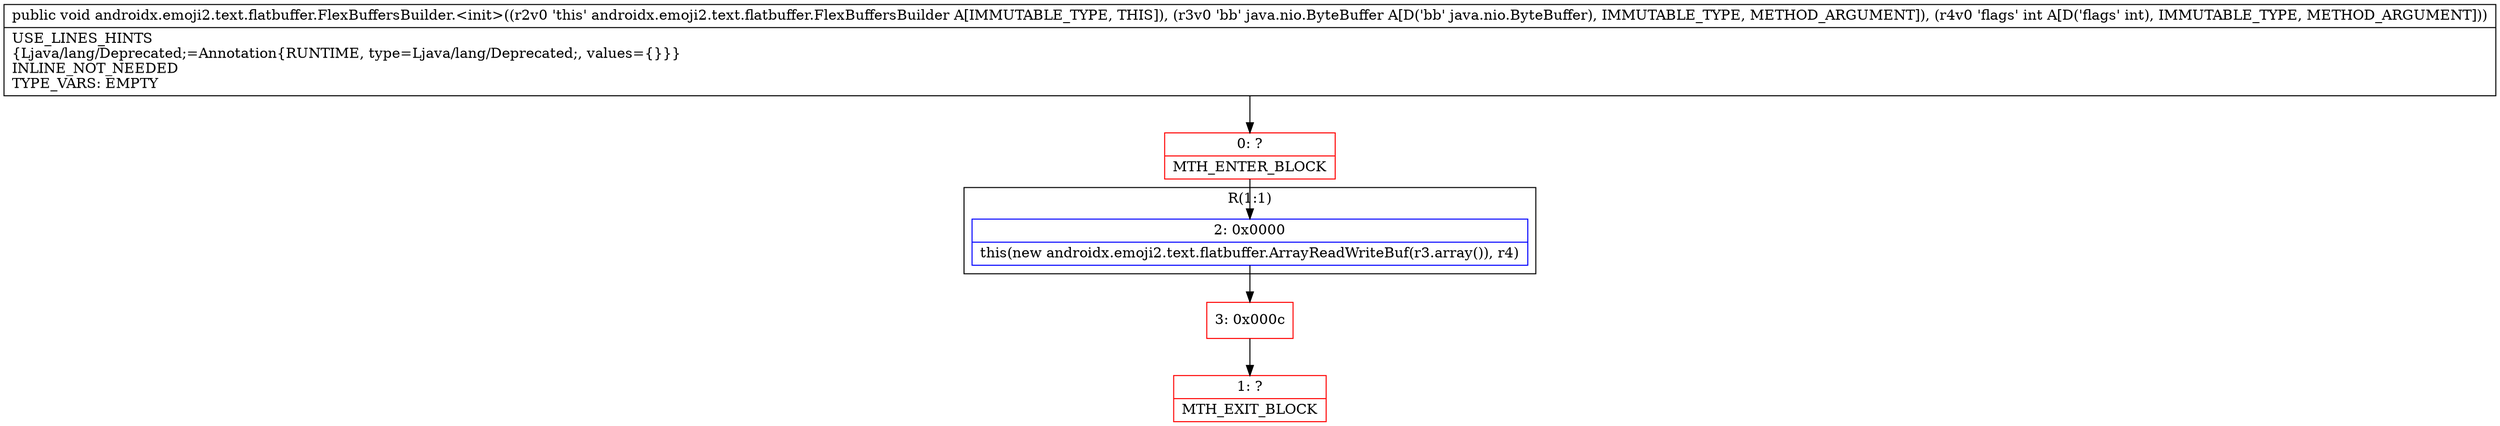 digraph "CFG forandroidx.emoji2.text.flatbuffer.FlexBuffersBuilder.\<init\>(Ljava\/nio\/ByteBuffer;I)V" {
subgraph cluster_Region_733560216 {
label = "R(1:1)";
node [shape=record,color=blue];
Node_2 [shape=record,label="{2\:\ 0x0000|this(new androidx.emoji2.text.flatbuffer.ArrayReadWriteBuf(r3.array()), r4)\l}"];
}
Node_0 [shape=record,color=red,label="{0\:\ ?|MTH_ENTER_BLOCK\l}"];
Node_3 [shape=record,color=red,label="{3\:\ 0x000c}"];
Node_1 [shape=record,color=red,label="{1\:\ ?|MTH_EXIT_BLOCK\l}"];
MethodNode[shape=record,label="{public void androidx.emoji2.text.flatbuffer.FlexBuffersBuilder.\<init\>((r2v0 'this' androidx.emoji2.text.flatbuffer.FlexBuffersBuilder A[IMMUTABLE_TYPE, THIS]), (r3v0 'bb' java.nio.ByteBuffer A[D('bb' java.nio.ByteBuffer), IMMUTABLE_TYPE, METHOD_ARGUMENT]), (r4v0 'flags' int A[D('flags' int), IMMUTABLE_TYPE, METHOD_ARGUMENT]))  | USE_LINES_HINTS\l\{Ljava\/lang\/Deprecated;=Annotation\{RUNTIME, type=Ljava\/lang\/Deprecated;, values=\{\}\}\}\lINLINE_NOT_NEEDED\lTYPE_VARS: EMPTY\l}"];
MethodNode -> Node_0;Node_2 -> Node_3;
Node_0 -> Node_2;
Node_3 -> Node_1;
}

